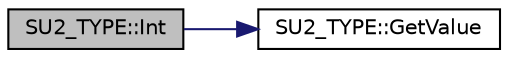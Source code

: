 digraph "SU2_TYPE::Int"
{
 // LATEX_PDF_SIZE
  edge [fontname="Helvetica",fontsize="10",labelfontname="Helvetica",labelfontsize="10"];
  node [fontname="Helvetica",fontsize="10",shape=record];
  rankdir="LR";
  Node1 [label="SU2_TYPE::Int",height=0.2,width=0.4,color="black", fillcolor="grey75", style="filled", fontcolor="black",tooltip="Casts the primitive value to int (uses GetValue, already implemented for each type)."];
  Node1 -> Node2 [color="midnightblue",fontsize="10",style="solid",fontname="Helvetica"];
  Node2 [label="SU2_TYPE::GetValue",height=0.2,width=0.4,color="black", fillcolor="white", style="filled",URL="$namespaceSU2__TYPE.html#adf52a59d6f4e578f7915ec9abbf7cb22",tooltip="Get the (primitive) value of the datatype (needs to be specialized for active types)."];
}
